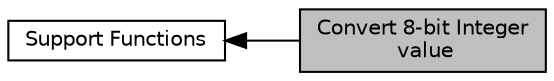digraph "Convert 8-bit Integer value"
{
  edge [fontname="Helvetica",fontsize="10",labelfontname="Helvetica",labelfontsize="10"];
  node [fontname="Helvetica",fontsize="10",shape=record];
  rankdir=LR;
  Node1 [label="Support Functions",height=0.2,width=0.4,color="black", fillcolor="white", style="filled",URL="$group__group_support.html"];
  Node0 [label="Convert 8-bit Integer\l value",height=0.2,width=0.4,color="black", fillcolor="grey75", style="filled", fontcolor="black"];
  Node1->Node0 [shape=plaintext, dir="back", style="solid"];
}
